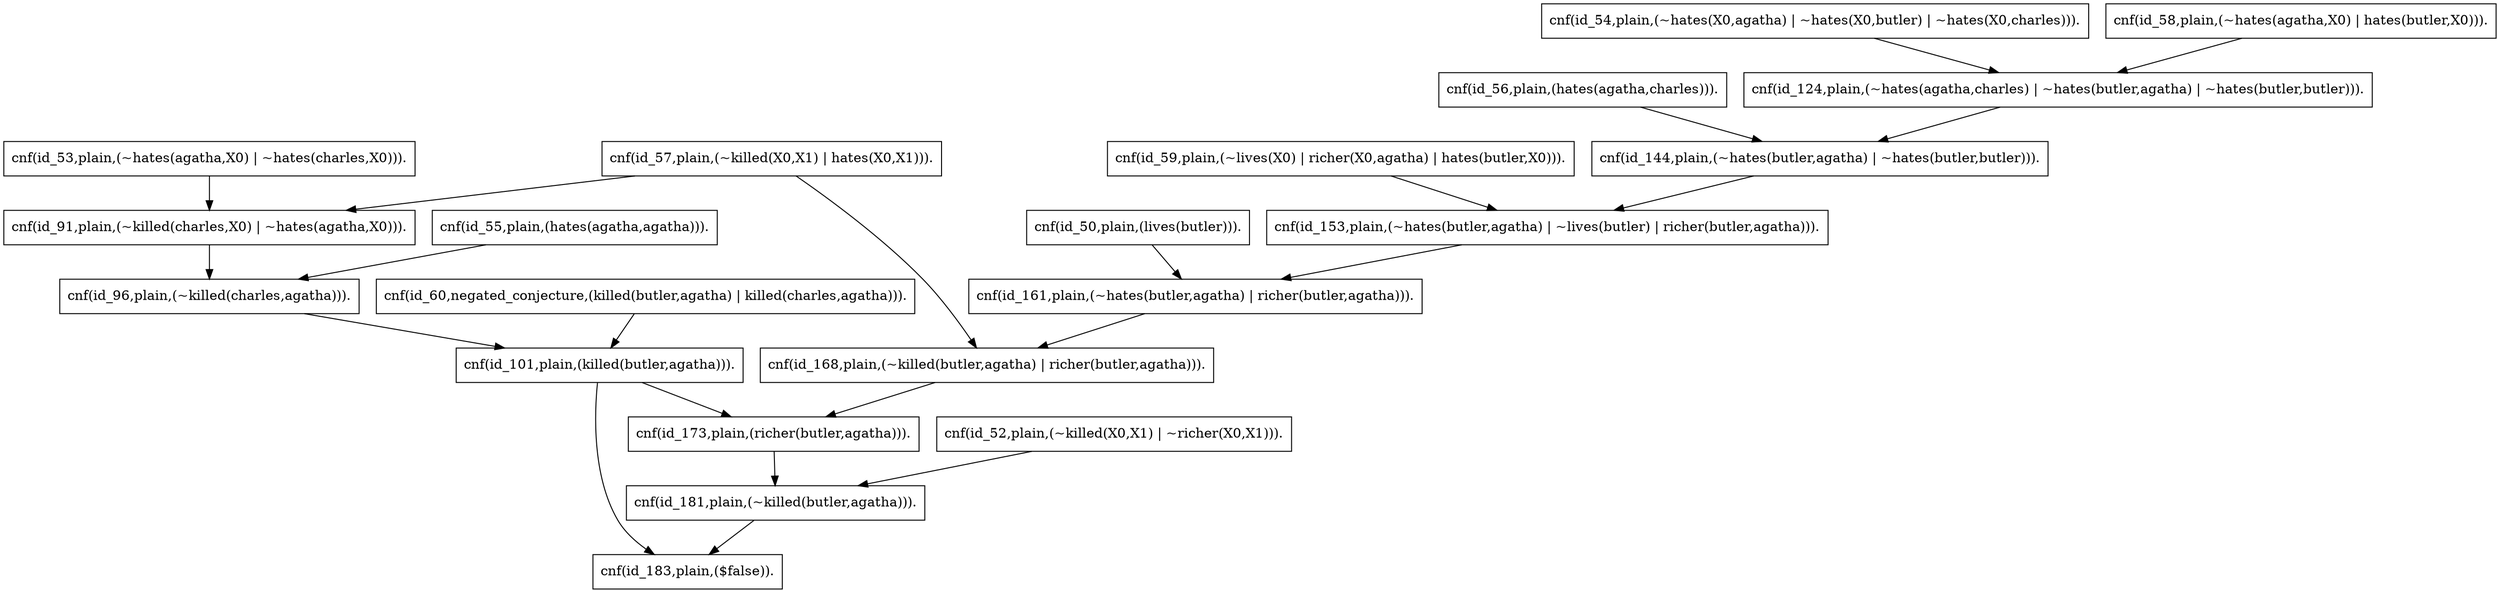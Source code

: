 digraph G {
  "cnf(id_50,plain,(lives(butler)))." [shape=box, ];
  "cnf(id_52,plain,(~killed(X0,X1) | ~richer(X0,X1)))." [shape=box, ];
  "cnf(id_53,plain,(~hates(agatha,X0) | ~hates(charles,X0)))." [shape=box, ];
  "cnf(id_54,plain,(~hates(X0,agatha) | ~hates(X0,butler) | ~hates(X0,charles)))." [
  shape=box, ];
  "cnf(id_55,plain,(hates(agatha,agatha)))." [shape=box, ];
  "cnf(id_56,plain,(hates(agatha,charles)))." [shape=box, ];
  "cnf(id_57,plain,(~killed(X0,X1) | hates(X0,X1)))." [shape=box, ];
  "cnf(id_58,plain,(~hates(agatha,X0) | hates(butler,X0)))." [shape=box, ];
  "cnf(id_59,plain,(~lives(X0) | richer(X0,agatha) | hates(butler,X0)))." [
  shape=box, ];
  "cnf(id_60,negated_conjecture,(killed(butler,agatha) | killed(charles,agatha)))." [
  shape=box, ];
  "cnf(id_91,plain,(~killed(charles,X0) | ~hates(agatha,X0)))." [shape=box, ];
  "cnf(id_96,plain,(~killed(charles,agatha)))." [shape=box, ];
  "cnf(id_101,plain,(killed(butler,agatha)))." [shape=box, ];
  "cnf(id_124,plain,(~hates(agatha,charles) | ~hates(butler,agatha) | ~hates(butler,butler)))." [
  shape=box, ];
  "cnf(id_144,plain,(~hates(butler,agatha) | ~hates(butler,butler)))." [
  shape=box, ];
  "cnf(id_153,plain,(~hates(butler,agatha) | ~lives(butler) | richer(butler,agatha)))." [
  shape=box, ];
  "cnf(id_161,plain,(~hates(butler,agatha) | richer(butler,agatha)))." [
  shape=box, ];
  "cnf(id_168,plain,(~killed(butler,agatha) | richer(butler,agatha)))." [
  shape=box, ];
  "cnf(id_173,plain,(richer(butler,agatha)))." [shape=box, ];
  "cnf(id_181,plain,(~killed(butler,agatha)))." [shape=box, ];
  "cnf(id_183,plain,($false))." [shape=box, ];
  
  
  "cnf(id_50,plain,(lives(butler)))." -> "cnf(id_161,plain,(~hates(butler,agatha) | richer(butler,agatha))).";
  "cnf(id_52,plain,(~killed(X0,X1) | ~richer(X0,X1)))." -> "cnf(id_181,plain,(~killed(butler,agatha))).";
  "cnf(id_53,plain,(~hates(agatha,X0) | ~hates(charles,X0)))." -> "cnf(id_91,plain,(~killed(charles,X0) | ~hates(agatha,X0))).";
  "cnf(id_54,plain,(~hates(X0,agatha) | ~hates(X0,butler) | ~hates(X0,charles)))." -> "cnf(id_124,plain,(~hates(agatha,charles) | ~hates(butler,agatha) | ~hates(butler,butler))).";
  "cnf(id_55,plain,(hates(agatha,agatha)))." -> "cnf(id_96,plain,(~killed(charles,agatha))).";
  "cnf(id_56,plain,(hates(agatha,charles)))." -> "cnf(id_144,plain,(~hates(butler,agatha) | ~hates(butler,butler))).";
  "cnf(id_57,plain,(~killed(X0,X1) | hates(X0,X1)))." -> "cnf(id_91,plain,(~killed(charles,X0) | ~hates(agatha,X0))).";
  "cnf(id_57,plain,(~killed(X0,X1) | hates(X0,X1)))." -> "cnf(id_168,plain,(~killed(butler,agatha) | richer(butler,agatha))).";
  "cnf(id_58,plain,(~hates(agatha,X0) | hates(butler,X0)))." -> "cnf(id_124,plain,(~hates(agatha,charles) | ~hates(butler,agatha) | ~hates(butler,butler))).";
  "cnf(id_59,plain,(~lives(X0) | richer(X0,agatha) | hates(butler,X0)))." -> "cnf(id_153,plain,(~hates(butler,agatha) | ~lives(butler) | richer(butler,agatha))).";
  "cnf(id_60,negated_conjecture,(killed(butler,agatha) | killed(charles,agatha)))." -> "cnf(id_101,plain,(killed(butler,agatha))).";
  "cnf(id_91,plain,(~killed(charles,X0) | ~hates(agatha,X0)))." -> "cnf(id_96,plain,(~killed(charles,agatha))).";
  "cnf(id_96,plain,(~killed(charles,agatha)))." -> "cnf(id_101,plain,(killed(butler,agatha))).";
  "cnf(id_101,plain,(killed(butler,agatha)))." -> "cnf(id_173,plain,(richer(butler,agatha))).";
  "cnf(id_101,plain,(killed(butler,agatha)))." -> "cnf(id_183,plain,($false)).";
  "cnf(id_124,plain,(~hates(agatha,charles) | ~hates(butler,agatha) | ~hates(butler,butler)))." -> "cnf(id_144,plain,(~hates(butler,agatha) | ~hates(butler,butler))).";
  "cnf(id_144,plain,(~hates(butler,agatha) | ~hates(butler,butler)))." -> "cnf(id_153,plain,(~hates(butler,agatha) | ~lives(butler) | richer(butler,agatha))).";
  "cnf(id_153,plain,(~hates(butler,agatha) | ~lives(butler) | richer(butler,agatha)))." -> "cnf(id_161,plain,(~hates(butler,agatha) | richer(butler,agatha))).";
  "cnf(id_161,plain,(~hates(butler,agatha) | richer(butler,agatha)))." -> "cnf(id_168,plain,(~killed(butler,agatha) | richer(butler,agatha))).";
  "cnf(id_168,plain,(~killed(butler,agatha) | richer(butler,agatha)))." -> "cnf(id_173,plain,(richer(butler,agatha))).";
  "cnf(id_173,plain,(richer(butler,agatha)))." -> "cnf(id_181,plain,(~killed(butler,agatha))).";
  "cnf(id_181,plain,(~killed(butler,agatha)))." -> "cnf(id_183,plain,($false)).";
  
  }